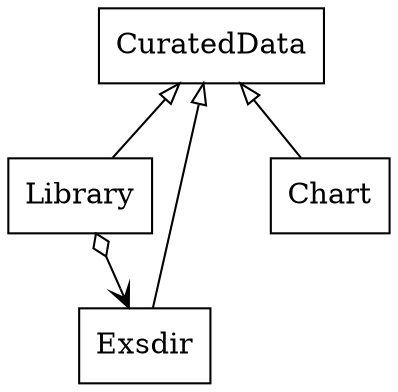 digraph class {
        rankdir=BT;
        node[shape=box];
        Library -> Exsdir[dir=both,arrowhead=open,arrowtail=odiamond];
        edge[arrowhead=empty];
        Chart -> CuratedData;
        Exsdir -> CuratedData;
        Library -> CuratedData;
        {rank=max; CuratedData}
        {rank=same; Library; Chart}
        {rank=min; Exsdir}
}
